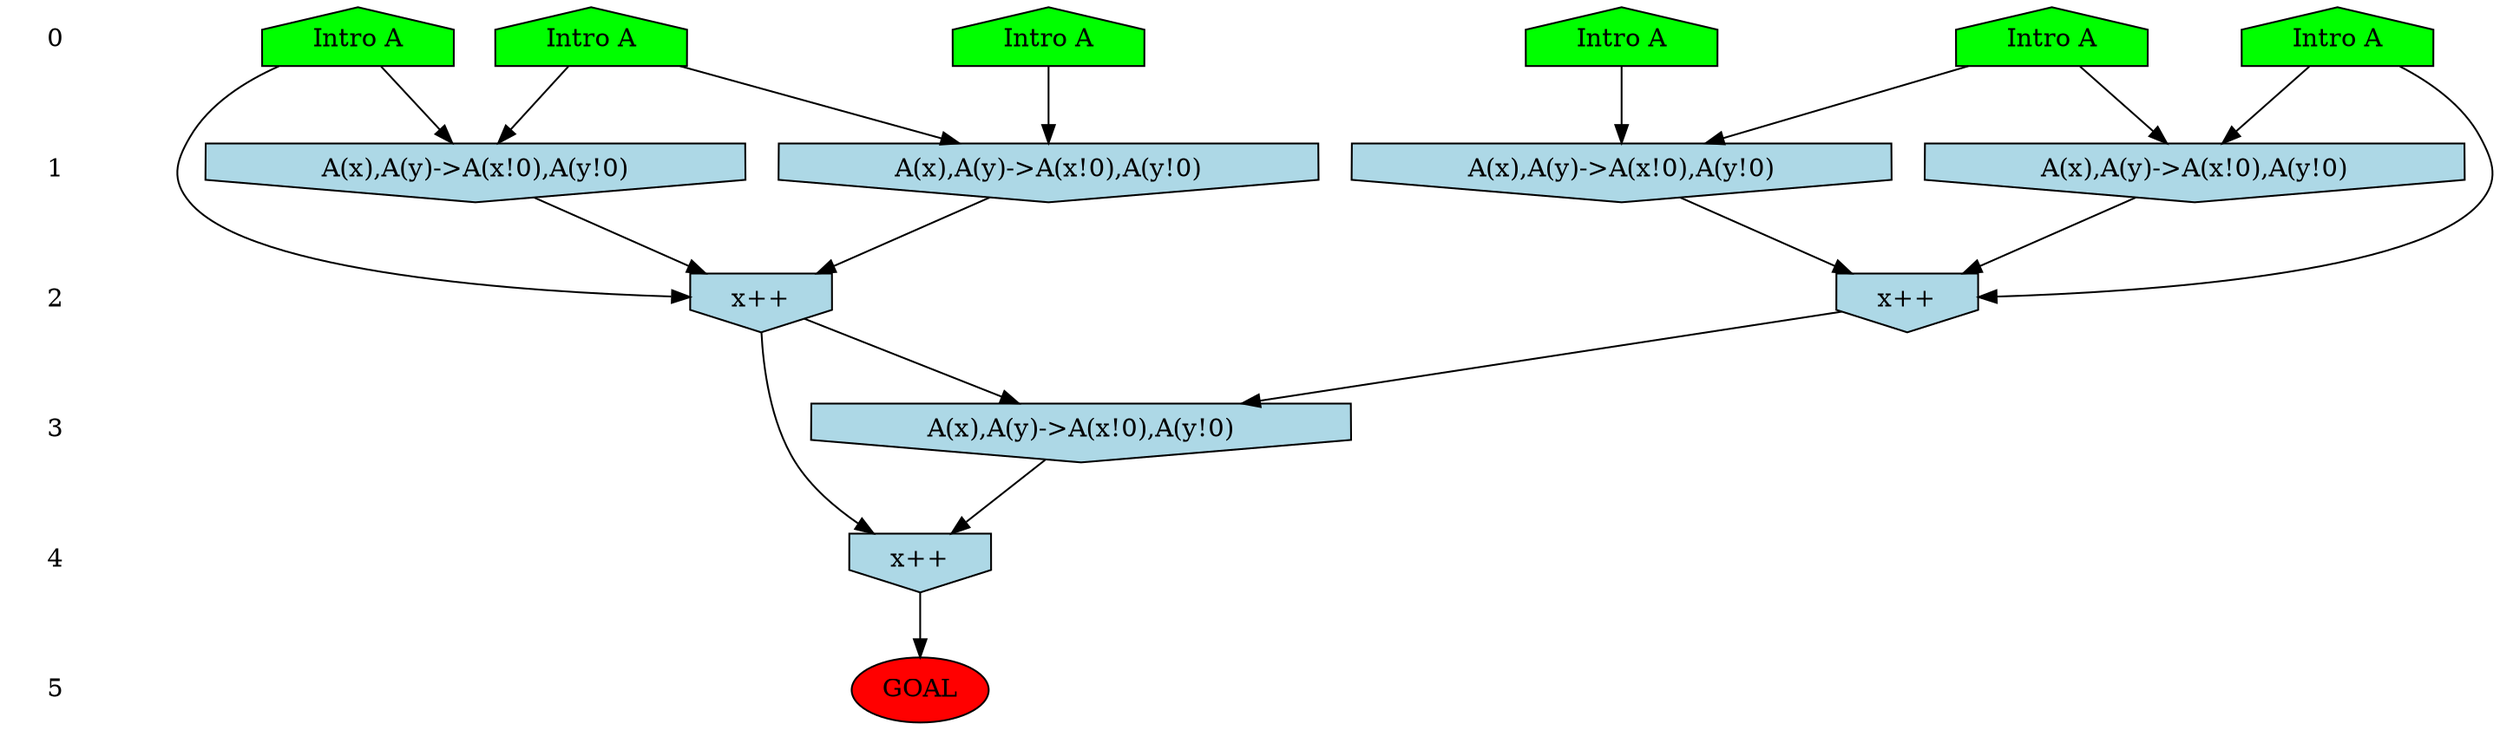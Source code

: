 /* Compression of 1 causal flows obtained in average at 1.868803E+00 t.u */
/* Compressed causal flows were: [509] */
digraph G{
 ranksep=.5 ; 
{ rank = same ; "0" [shape=plaintext] ; node_1 [label ="Intro A", shape=house, style=filled, fillcolor=green] ;
node_2 [label ="Intro A", shape=house, style=filled, fillcolor=green] ;
node_3 [label ="Intro A", shape=house, style=filled, fillcolor=green] ;
node_4 [label ="Intro A", shape=house, style=filled, fillcolor=green] ;
node_5 [label ="Intro A", shape=house, style=filled, fillcolor=green] ;
node_6 [label ="Intro A", shape=house, style=filled, fillcolor=green] ;
}
{ rank = same ; "1" [shape=plaintext] ; node_7 [label="A(x),A(y)->A(x!0),A(y!0)", shape=invhouse, style=filled, fillcolor = lightblue] ;
node_8 [label="A(x),A(y)->A(x!0),A(y!0)", shape=invhouse, style=filled, fillcolor = lightblue] ;
node_10 [label="A(x),A(y)->A(x!0),A(y!0)", shape=invhouse, style=filled, fillcolor = lightblue] ;
node_11 [label="A(x),A(y)->A(x!0),A(y!0)", shape=invhouse, style=filled, fillcolor = lightblue] ;
}
{ rank = same ; "2" [shape=plaintext] ; node_9 [label="x++", shape=invhouse, style=filled, fillcolor = lightblue] ;
node_12 [label="x++", shape=invhouse, style=filled, fillcolor = lightblue] ;
}
{ rank = same ; "3" [shape=plaintext] ; node_13 [label="A(x),A(y)->A(x!0),A(y!0)", shape=invhouse, style=filled, fillcolor = lightblue] ;
}
{ rank = same ; "4" [shape=plaintext] ; node_14 [label="x++", shape=invhouse, style=filled, fillcolor = lightblue] ;
}
{ rank = same ; "5" [shape=plaintext] ; node_15 [label ="GOAL", style=filled, fillcolor=red] ;
}
"0" -> "1" [style="invis"]; 
"1" -> "2" [style="invis"]; 
"2" -> "3" [style="invis"]; 
"3" -> "4" [style="invis"]; 
"4" -> "5" [style="invis"]; 
node_2 -> node_7
node_4 -> node_7
node_2 -> node_8
node_5 -> node_8
node_4 -> node_9
node_7 -> node_9
node_8 -> node_9
node_1 -> node_10
node_6 -> node_10
node_3 -> node_11
node_6 -> node_11
node_3 -> node_12
node_10 -> node_12
node_11 -> node_12
node_9 -> node_13
node_12 -> node_13
node_9 -> node_14
node_13 -> node_14
node_14 -> node_15
}
/*
 Dot generation time: 0.000000
*/